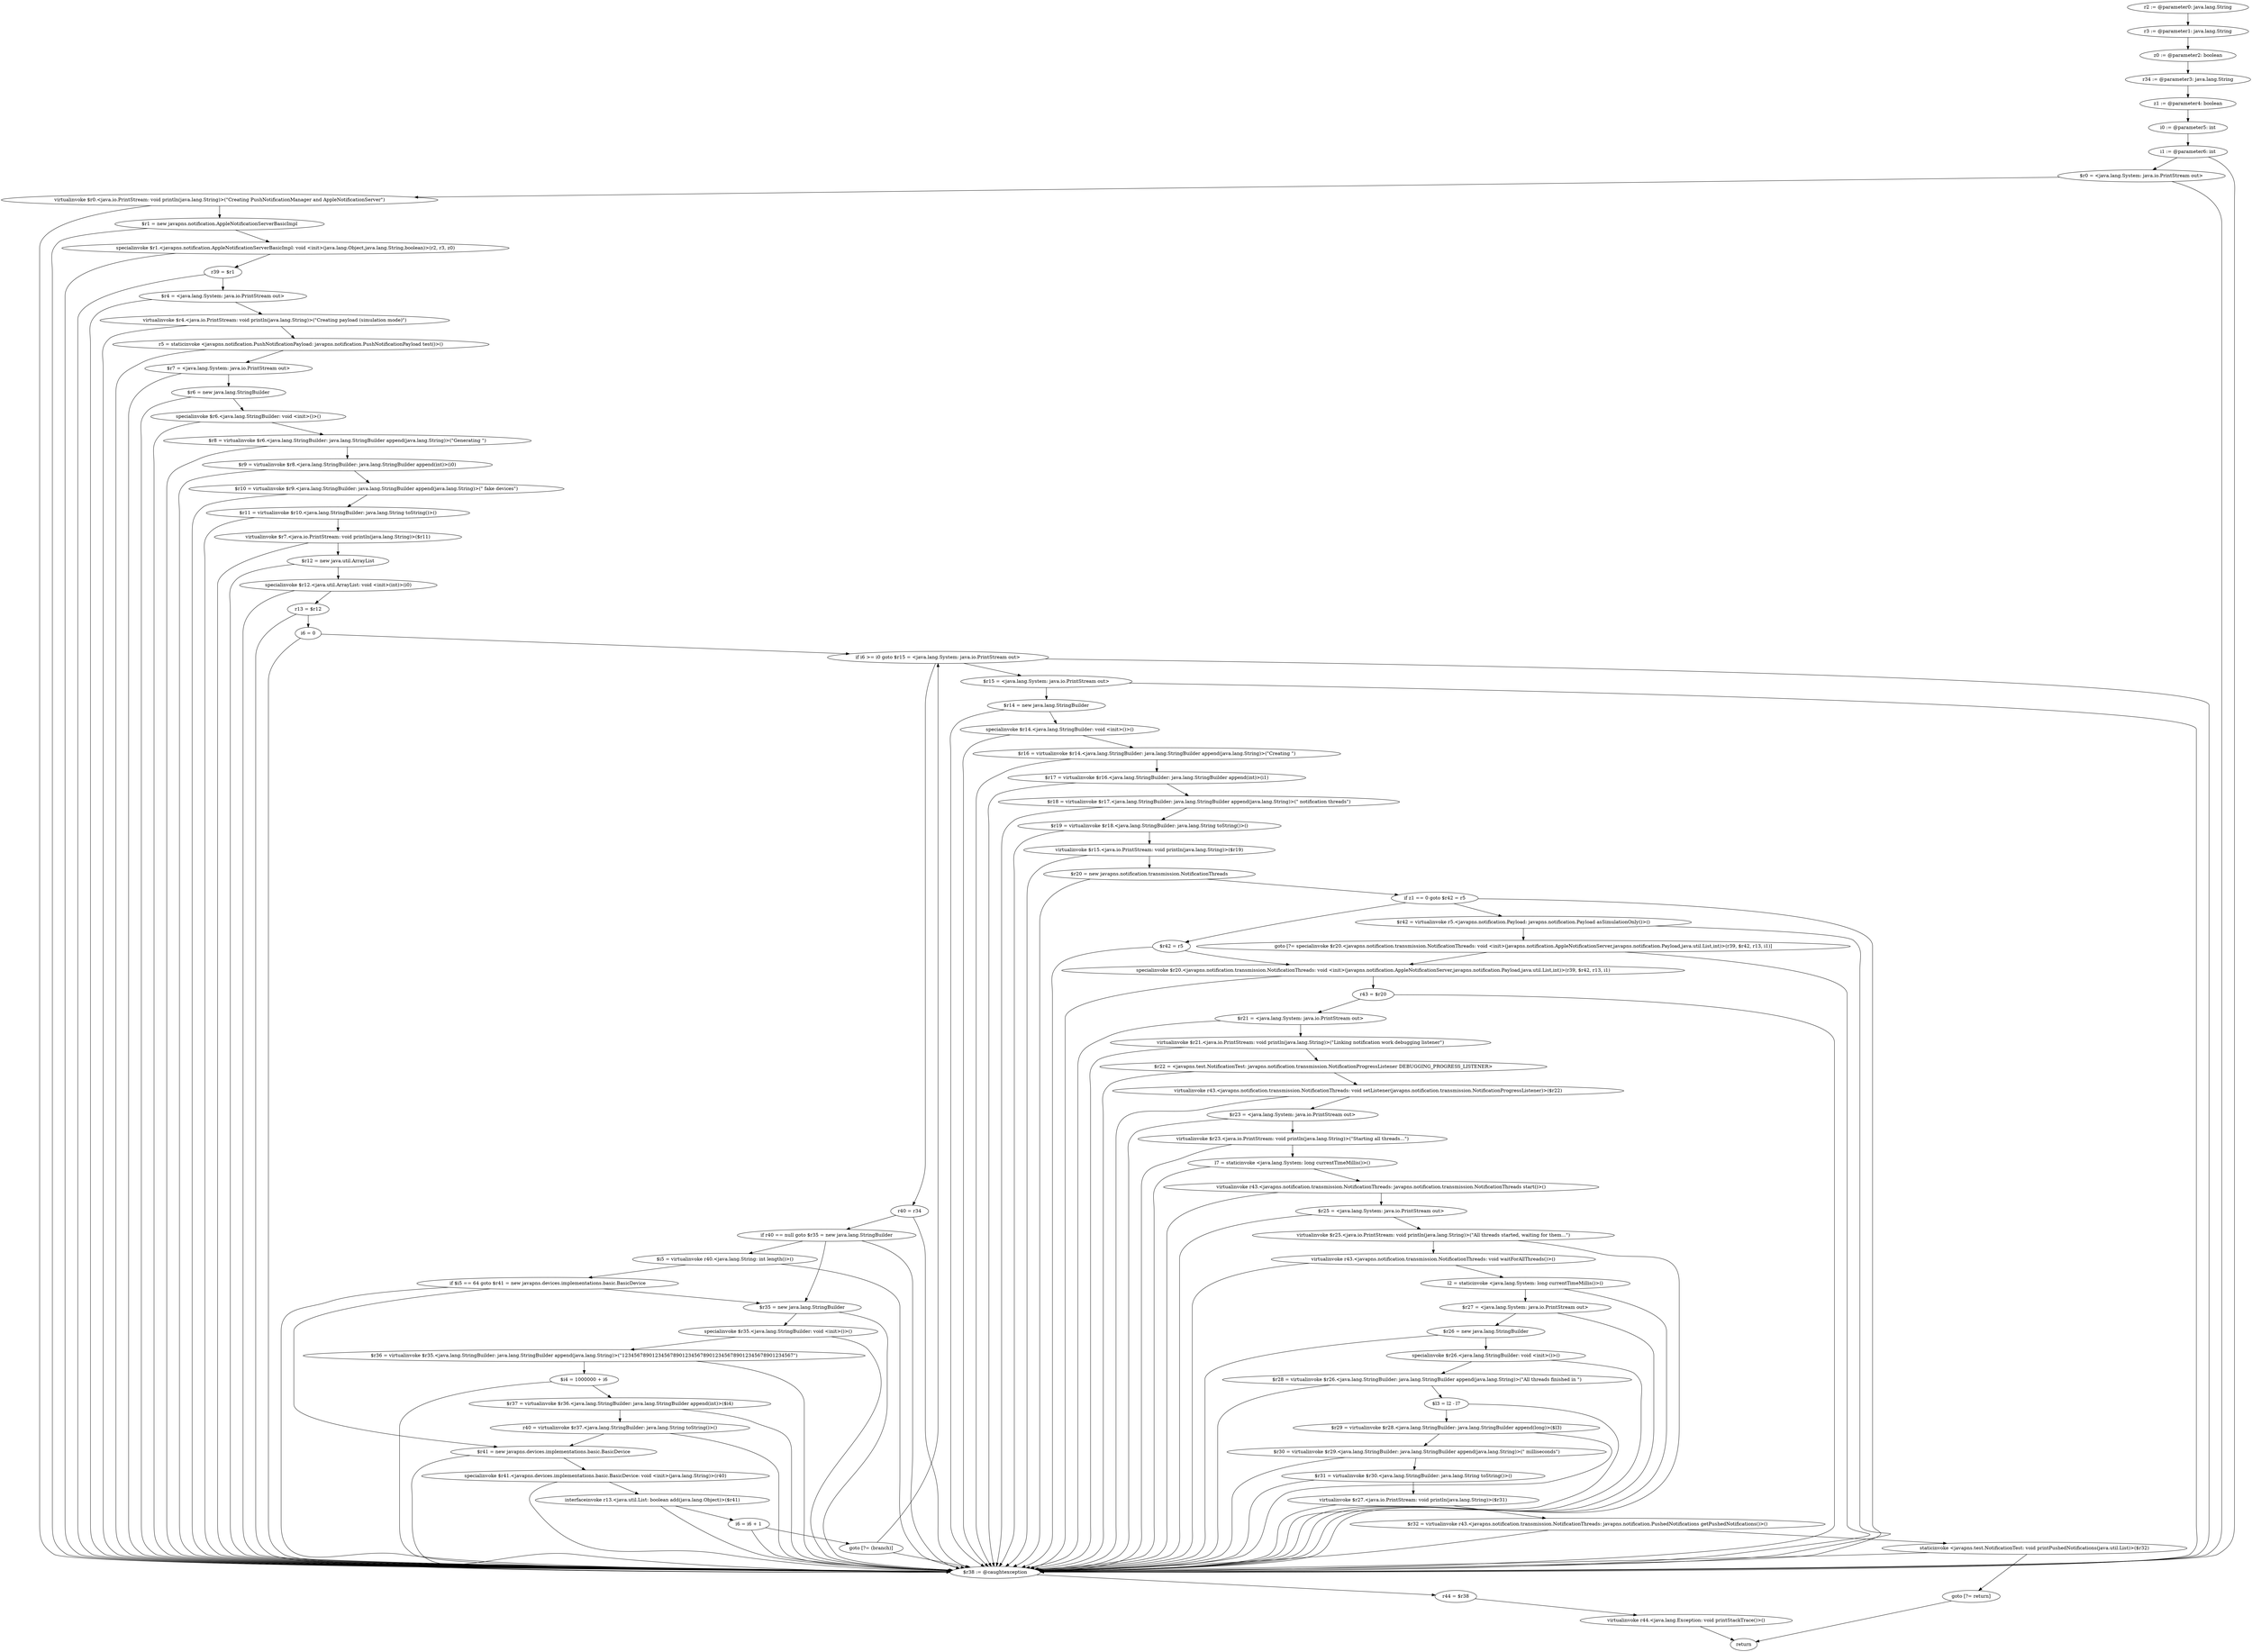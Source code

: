 digraph "unitGraph" {
    "r2 := @parameter0: java.lang.String"
    "r3 := @parameter1: java.lang.String"
    "z0 := @parameter2: boolean"
    "r34 := @parameter3: java.lang.String"
    "z1 := @parameter4: boolean"
    "i0 := @parameter5: int"
    "i1 := @parameter6: int"
    "$r0 = <java.lang.System: java.io.PrintStream out>"
    "virtualinvoke $r0.<java.io.PrintStream: void println(java.lang.String)>(\"Creating PushNotificationManager and AppleNotificationServer\")"
    "$r1 = new javapns.notification.AppleNotificationServerBasicImpl"
    "specialinvoke $r1.<javapns.notification.AppleNotificationServerBasicImpl: void <init>(java.lang.Object,java.lang.String,boolean)>(r2, r3, z0)"
    "r39 = $r1"
    "$r4 = <java.lang.System: java.io.PrintStream out>"
    "virtualinvoke $r4.<java.io.PrintStream: void println(java.lang.String)>(\"Creating payload (simulation mode)\")"
    "r5 = staticinvoke <javapns.notification.PushNotificationPayload: javapns.notification.PushNotificationPayload test()>()"
    "$r7 = <java.lang.System: java.io.PrintStream out>"
    "$r6 = new java.lang.StringBuilder"
    "specialinvoke $r6.<java.lang.StringBuilder: void <init>()>()"
    "$r8 = virtualinvoke $r6.<java.lang.StringBuilder: java.lang.StringBuilder append(java.lang.String)>(\"Generating \")"
    "$r9 = virtualinvoke $r8.<java.lang.StringBuilder: java.lang.StringBuilder append(int)>(i0)"
    "$r10 = virtualinvoke $r9.<java.lang.StringBuilder: java.lang.StringBuilder append(java.lang.String)>(\" fake devices\")"
    "$r11 = virtualinvoke $r10.<java.lang.StringBuilder: java.lang.String toString()>()"
    "virtualinvoke $r7.<java.io.PrintStream: void println(java.lang.String)>($r11)"
    "$r12 = new java.util.ArrayList"
    "specialinvoke $r12.<java.util.ArrayList: void <init>(int)>(i0)"
    "r13 = $r12"
    "i6 = 0"
    "if i6 >= i0 goto $r15 = <java.lang.System: java.io.PrintStream out>"
    "r40 = r34"
    "if r40 == null goto $r35 = new java.lang.StringBuilder"
    "$i5 = virtualinvoke r40.<java.lang.String: int length()>()"
    "if $i5 == 64 goto $r41 = new javapns.devices.implementations.basic.BasicDevice"
    "$r35 = new java.lang.StringBuilder"
    "specialinvoke $r35.<java.lang.StringBuilder: void <init>()>()"
    "$r36 = virtualinvoke $r35.<java.lang.StringBuilder: java.lang.StringBuilder append(java.lang.String)>(\"123456789012345678901234567890123456789012345678901234567\")"
    "$i4 = 1000000 + i6"
    "$r37 = virtualinvoke $r36.<java.lang.StringBuilder: java.lang.StringBuilder append(int)>($i4)"
    "r40 = virtualinvoke $r37.<java.lang.StringBuilder: java.lang.String toString()>()"
    "$r41 = new javapns.devices.implementations.basic.BasicDevice"
    "specialinvoke $r41.<javapns.devices.implementations.basic.BasicDevice: void <init>(java.lang.String)>(r40)"
    "interfaceinvoke r13.<java.util.List: boolean add(java.lang.Object)>($r41)"
    "i6 = i6 + 1"
    "goto [?= (branch)]"
    "$r15 = <java.lang.System: java.io.PrintStream out>"
    "$r14 = new java.lang.StringBuilder"
    "specialinvoke $r14.<java.lang.StringBuilder: void <init>()>()"
    "$r16 = virtualinvoke $r14.<java.lang.StringBuilder: java.lang.StringBuilder append(java.lang.String)>(\"Creating \")"
    "$r17 = virtualinvoke $r16.<java.lang.StringBuilder: java.lang.StringBuilder append(int)>(i1)"
    "$r18 = virtualinvoke $r17.<java.lang.StringBuilder: java.lang.StringBuilder append(java.lang.String)>(\" notification threads\")"
    "$r19 = virtualinvoke $r18.<java.lang.StringBuilder: java.lang.String toString()>()"
    "virtualinvoke $r15.<java.io.PrintStream: void println(java.lang.String)>($r19)"
    "$r20 = new javapns.notification.transmission.NotificationThreads"
    "if z1 == 0 goto $r42 = r5"
    "$r42 = virtualinvoke r5.<javapns.notification.Payload: javapns.notification.Payload asSimulationOnly()>()"
    "goto [?= specialinvoke $r20.<javapns.notification.transmission.NotificationThreads: void <init>(javapns.notification.AppleNotificationServer,javapns.notification.Payload,java.util.List,int)>(r39, $r42, r13, i1)]"
    "$r42 = r5"
    "specialinvoke $r20.<javapns.notification.transmission.NotificationThreads: void <init>(javapns.notification.AppleNotificationServer,javapns.notification.Payload,java.util.List,int)>(r39, $r42, r13, i1)"
    "r43 = $r20"
    "$r21 = <java.lang.System: java.io.PrintStream out>"
    "virtualinvoke $r21.<java.io.PrintStream: void println(java.lang.String)>(\"Linking notification work debugging listener\")"
    "$r22 = <javapns.test.NotificationTest: javapns.notification.transmission.NotificationProgressListener DEBUGGING_PROGRESS_LISTENER>"
    "virtualinvoke r43.<javapns.notification.transmission.NotificationThreads: void setListener(javapns.notification.transmission.NotificationProgressListener)>($r22)"
    "$r23 = <java.lang.System: java.io.PrintStream out>"
    "virtualinvoke $r23.<java.io.PrintStream: void println(java.lang.String)>(\"Starting all threads...\")"
    "l7 = staticinvoke <java.lang.System: long currentTimeMillis()>()"
    "virtualinvoke r43.<javapns.notification.transmission.NotificationThreads: javapns.notification.transmission.NotificationThreads start()>()"
    "$r25 = <java.lang.System: java.io.PrintStream out>"
    "virtualinvoke $r25.<java.io.PrintStream: void println(java.lang.String)>(\"All threads started, waiting for them...\")"
    "virtualinvoke r43.<javapns.notification.transmission.NotificationThreads: void waitForAllThreads()>()"
    "l2 = staticinvoke <java.lang.System: long currentTimeMillis()>()"
    "$r27 = <java.lang.System: java.io.PrintStream out>"
    "$r26 = new java.lang.StringBuilder"
    "specialinvoke $r26.<java.lang.StringBuilder: void <init>()>()"
    "$r28 = virtualinvoke $r26.<java.lang.StringBuilder: java.lang.StringBuilder append(java.lang.String)>(\"All threads finished in \")"
    "$l3 = l2 - l7"
    "$r29 = virtualinvoke $r28.<java.lang.StringBuilder: java.lang.StringBuilder append(long)>($l3)"
    "$r30 = virtualinvoke $r29.<java.lang.StringBuilder: java.lang.StringBuilder append(java.lang.String)>(\" milliseconds\")"
    "$r31 = virtualinvoke $r30.<java.lang.StringBuilder: java.lang.String toString()>()"
    "virtualinvoke $r27.<java.io.PrintStream: void println(java.lang.String)>($r31)"
    "$r32 = virtualinvoke r43.<javapns.notification.transmission.NotificationThreads: javapns.notification.PushedNotifications getPushedNotifications()>()"
    "staticinvoke <javapns.test.NotificationTest: void printPushedNotifications(java.util.List)>($r32)"
    "goto [?= return]"
    "$r38 := @caughtexception"
    "r44 = $r38"
    "virtualinvoke r44.<java.lang.Exception: void printStackTrace()>()"
    "return"
    "r2 := @parameter0: java.lang.String"->"r3 := @parameter1: java.lang.String";
    "r3 := @parameter1: java.lang.String"->"z0 := @parameter2: boolean";
    "z0 := @parameter2: boolean"->"r34 := @parameter3: java.lang.String";
    "r34 := @parameter3: java.lang.String"->"z1 := @parameter4: boolean";
    "z1 := @parameter4: boolean"->"i0 := @parameter5: int";
    "i0 := @parameter5: int"->"i1 := @parameter6: int";
    "i1 := @parameter6: int"->"$r0 = <java.lang.System: java.io.PrintStream out>";
    "i1 := @parameter6: int"->"$r38 := @caughtexception";
    "$r0 = <java.lang.System: java.io.PrintStream out>"->"virtualinvoke $r0.<java.io.PrintStream: void println(java.lang.String)>(\"Creating PushNotificationManager and AppleNotificationServer\")";
    "$r0 = <java.lang.System: java.io.PrintStream out>"->"$r38 := @caughtexception";
    "virtualinvoke $r0.<java.io.PrintStream: void println(java.lang.String)>(\"Creating PushNotificationManager and AppleNotificationServer\")"->"$r1 = new javapns.notification.AppleNotificationServerBasicImpl";
    "virtualinvoke $r0.<java.io.PrintStream: void println(java.lang.String)>(\"Creating PushNotificationManager and AppleNotificationServer\")"->"$r38 := @caughtexception";
    "$r1 = new javapns.notification.AppleNotificationServerBasicImpl"->"specialinvoke $r1.<javapns.notification.AppleNotificationServerBasicImpl: void <init>(java.lang.Object,java.lang.String,boolean)>(r2, r3, z0)";
    "$r1 = new javapns.notification.AppleNotificationServerBasicImpl"->"$r38 := @caughtexception";
    "specialinvoke $r1.<javapns.notification.AppleNotificationServerBasicImpl: void <init>(java.lang.Object,java.lang.String,boolean)>(r2, r3, z0)"->"r39 = $r1";
    "specialinvoke $r1.<javapns.notification.AppleNotificationServerBasicImpl: void <init>(java.lang.Object,java.lang.String,boolean)>(r2, r3, z0)"->"$r38 := @caughtexception";
    "r39 = $r1"->"$r4 = <java.lang.System: java.io.PrintStream out>";
    "r39 = $r1"->"$r38 := @caughtexception";
    "$r4 = <java.lang.System: java.io.PrintStream out>"->"virtualinvoke $r4.<java.io.PrintStream: void println(java.lang.String)>(\"Creating payload (simulation mode)\")";
    "$r4 = <java.lang.System: java.io.PrintStream out>"->"$r38 := @caughtexception";
    "virtualinvoke $r4.<java.io.PrintStream: void println(java.lang.String)>(\"Creating payload (simulation mode)\")"->"r5 = staticinvoke <javapns.notification.PushNotificationPayload: javapns.notification.PushNotificationPayload test()>()";
    "virtualinvoke $r4.<java.io.PrintStream: void println(java.lang.String)>(\"Creating payload (simulation mode)\")"->"$r38 := @caughtexception";
    "r5 = staticinvoke <javapns.notification.PushNotificationPayload: javapns.notification.PushNotificationPayload test()>()"->"$r7 = <java.lang.System: java.io.PrintStream out>";
    "r5 = staticinvoke <javapns.notification.PushNotificationPayload: javapns.notification.PushNotificationPayload test()>()"->"$r38 := @caughtexception";
    "$r7 = <java.lang.System: java.io.PrintStream out>"->"$r6 = new java.lang.StringBuilder";
    "$r7 = <java.lang.System: java.io.PrintStream out>"->"$r38 := @caughtexception";
    "$r6 = new java.lang.StringBuilder"->"specialinvoke $r6.<java.lang.StringBuilder: void <init>()>()";
    "$r6 = new java.lang.StringBuilder"->"$r38 := @caughtexception";
    "specialinvoke $r6.<java.lang.StringBuilder: void <init>()>()"->"$r8 = virtualinvoke $r6.<java.lang.StringBuilder: java.lang.StringBuilder append(java.lang.String)>(\"Generating \")";
    "specialinvoke $r6.<java.lang.StringBuilder: void <init>()>()"->"$r38 := @caughtexception";
    "$r8 = virtualinvoke $r6.<java.lang.StringBuilder: java.lang.StringBuilder append(java.lang.String)>(\"Generating \")"->"$r9 = virtualinvoke $r8.<java.lang.StringBuilder: java.lang.StringBuilder append(int)>(i0)";
    "$r8 = virtualinvoke $r6.<java.lang.StringBuilder: java.lang.StringBuilder append(java.lang.String)>(\"Generating \")"->"$r38 := @caughtexception";
    "$r9 = virtualinvoke $r8.<java.lang.StringBuilder: java.lang.StringBuilder append(int)>(i0)"->"$r10 = virtualinvoke $r9.<java.lang.StringBuilder: java.lang.StringBuilder append(java.lang.String)>(\" fake devices\")";
    "$r9 = virtualinvoke $r8.<java.lang.StringBuilder: java.lang.StringBuilder append(int)>(i0)"->"$r38 := @caughtexception";
    "$r10 = virtualinvoke $r9.<java.lang.StringBuilder: java.lang.StringBuilder append(java.lang.String)>(\" fake devices\")"->"$r11 = virtualinvoke $r10.<java.lang.StringBuilder: java.lang.String toString()>()";
    "$r10 = virtualinvoke $r9.<java.lang.StringBuilder: java.lang.StringBuilder append(java.lang.String)>(\" fake devices\")"->"$r38 := @caughtexception";
    "$r11 = virtualinvoke $r10.<java.lang.StringBuilder: java.lang.String toString()>()"->"virtualinvoke $r7.<java.io.PrintStream: void println(java.lang.String)>($r11)";
    "$r11 = virtualinvoke $r10.<java.lang.StringBuilder: java.lang.String toString()>()"->"$r38 := @caughtexception";
    "virtualinvoke $r7.<java.io.PrintStream: void println(java.lang.String)>($r11)"->"$r12 = new java.util.ArrayList";
    "virtualinvoke $r7.<java.io.PrintStream: void println(java.lang.String)>($r11)"->"$r38 := @caughtexception";
    "$r12 = new java.util.ArrayList"->"specialinvoke $r12.<java.util.ArrayList: void <init>(int)>(i0)";
    "$r12 = new java.util.ArrayList"->"$r38 := @caughtexception";
    "specialinvoke $r12.<java.util.ArrayList: void <init>(int)>(i0)"->"r13 = $r12";
    "specialinvoke $r12.<java.util.ArrayList: void <init>(int)>(i0)"->"$r38 := @caughtexception";
    "r13 = $r12"->"i6 = 0";
    "r13 = $r12"->"$r38 := @caughtexception";
    "i6 = 0"->"if i6 >= i0 goto $r15 = <java.lang.System: java.io.PrintStream out>";
    "i6 = 0"->"$r38 := @caughtexception";
    "if i6 >= i0 goto $r15 = <java.lang.System: java.io.PrintStream out>"->"r40 = r34";
    "if i6 >= i0 goto $r15 = <java.lang.System: java.io.PrintStream out>"->"$r15 = <java.lang.System: java.io.PrintStream out>";
    "if i6 >= i0 goto $r15 = <java.lang.System: java.io.PrintStream out>"->"$r38 := @caughtexception";
    "r40 = r34"->"if r40 == null goto $r35 = new java.lang.StringBuilder";
    "r40 = r34"->"$r38 := @caughtexception";
    "if r40 == null goto $r35 = new java.lang.StringBuilder"->"$i5 = virtualinvoke r40.<java.lang.String: int length()>()";
    "if r40 == null goto $r35 = new java.lang.StringBuilder"->"$r35 = new java.lang.StringBuilder";
    "if r40 == null goto $r35 = new java.lang.StringBuilder"->"$r38 := @caughtexception";
    "$i5 = virtualinvoke r40.<java.lang.String: int length()>()"->"if $i5 == 64 goto $r41 = new javapns.devices.implementations.basic.BasicDevice";
    "$i5 = virtualinvoke r40.<java.lang.String: int length()>()"->"$r38 := @caughtexception";
    "if $i5 == 64 goto $r41 = new javapns.devices.implementations.basic.BasicDevice"->"$r35 = new java.lang.StringBuilder";
    "if $i5 == 64 goto $r41 = new javapns.devices.implementations.basic.BasicDevice"->"$r41 = new javapns.devices.implementations.basic.BasicDevice";
    "if $i5 == 64 goto $r41 = new javapns.devices.implementations.basic.BasicDevice"->"$r38 := @caughtexception";
    "$r35 = new java.lang.StringBuilder"->"specialinvoke $r35.<java.lang.StringBuilder: void <init>()>()";
    "$r35 = new java.lang.StringBuilder"->"$r38 := @caughtexception";
    "specialinvoke $r35.<java.lang.StringBuilder: void <init>()>()"->"$r36 = virtualinvoke $r35.<java.lang.StringBuilder: java.lang.StringBuilder append(java.lang.String)>(\"123456789012345678901234567890123456789012345678901234567\")";
    "specialinvoke $r35.<java.lang.StringBuilder: void <init>()>()"->"$r38 := @caughtexception";
    "$r36 = virtualinvoke $r35.<java.lang.StringBuilder: java.lang.StringBuilder append(java.lang.String)>(\"123456789012345678901234567890123456789012345678901234567\")"->"$i4 = 1000000 + i6";
    "$r36 = virtualinvoke $r35.<java.lang.StringBuilder: java.lang.StringBuilder append(java.lang.String)>(\"123456789012345678901234567890123456789012345678901234567\")"->"$r38 := @caughtexception";
    "$i4 = 1000000 + i6"->"$r37 = virtualinvoke $r36.<java.lang.StringBuilder: java.lang.StringBuilder append(int)>($i4)";
    "$i4 = 1000000 + i6"->"$r38 := @caughtexception";
    "$r37 = virtualinvoke $r36.<java.lang.StringBuilder: java.lang.StringBuilder append(int)>($i4)"->"r40 = virtualinvoke $r37.<java.lang.StringBuilder: java.lang.String toString()>()";
    "$r37 = virtualinvoke $r36.<java.lang.StringBuilder: java.lang.StringBuilder append(int)>($i4)"->"$r38 := @caughtexception";
    "r40 = virtualinvoke $r37.<java.lang.StringBuilder: java.lang.String toString()>()"->"$r41 = new javapns.devices.implementations.basic.BasicDevice";
    "r40 = virtualinvoke $r37.<java.lang.StringBuilder: java.lang.String toString()>()"->"$r38 := @caughtexception";
    "$r41 = new javapns.devices.implementations.basic.BasicDevice"->"specialinvoke $r41.<javapns.devices.implementations.basic.BasicDevice: void <init>(java.lang.String)>(r40)";
    "$r41 = new javapns.devices.implementations.basic.BasicDevice"->"$r38 := @caughtexception";
    "specialinvoke $r41.<javapns.devices.implementations.basic.BasicDevice: void <init>(java.lang.String)>(r40)"->"interfaceinvoke r13.<java.util.List: boolean add(java.lang.Object)>($r41)";
    "specialinvoke $r41.<javapns.devices.implementations.basic.BasicDevice: void <init>(java.lang.String)>(r40)"->"$r38 := @caughtexception";
    "interfaceinvoke r13.<java.util.List: boolean add(java.lang.Object)>($r41)"->"i6 = i6 + 1";
    "interfaceinvoke r13.<java.util.List: boolean add(java.lang.Object)>($r41)"->"$r38 := @caughtexception";
    "i6 = i6 + 1"->"goto [?= (branch)]";
    "i6 = i6 + 1"->"$r38 := @caughtexception";
    "goto [?= (branch)]"->"if i6 >= i0 goto $r15 = <java.lang.System: java.io.PrintStream out>";
    "goto [?= (branch)]"->"$r38 := @caughtexception";
    "$r15 = <java.lang.System: java.io.PrintStream out>"->"$r14 = new java.lang.StringBuilder";
    "$r15 = <java.lang.System: java.io.PrintStream out>"->"$r38 := @caughtexception";
    "$r14 = new java.lang.StringBuilder"->"specialinvoke $r14.<java.lang.StringBuilder: void <init>()>()";
    "$r14 = new java.lang.StringBuilder"->"$r38 := @caughtexception";
    "specialinvoke $r14.<java.lang.StringBuilder: void <init>()>()"->"$r16 = virtualinvoke $r14.<java.lang.StringBuilder: java.lang.StringBuilder append(java.lang.String)>(\"Creating \")";
    "specialinvoke $r14.<java.lang.StringBuilder: void <init>()>()"->"$r38 := @caughtexception";
    "$r16 = virtualinvoke $r14.<java.lang.StringBuilder: java.lang.StringBuilder append(java.lang.String)>(\"Creating \")"->"$r17 = virtualinvoke $r16.<java.lang.StringBuilder: java.lang.StringBuilder append(int)>(i1)";
    "$r16 = virtualinvoke $r14.<java.lang.StringBuilder: java.lang.StringBuilder append(java.lang.String)>(\"Creating \")"->"$r38 := @caughtexception";
    "$r17 = virtualinvoke $r16.<java.lang.StringBuilder: java.lang.StringBuilder append(int)>(i1)"->"$r18 = virtualinvoke $r17.<java.lang.StringBuilder: java.lang.StringBuilder append(java.lang.String)>(\" notification threads\")";
    "$r17 = virtualinvoke $r16.<java.lang.StringBuilder: java.lang.StringBuilder append(int)>(i1)"->"$r38 := @caughtexception";
    "$r18 = virtualinvoke $r17.<java.lang.StringBuilder: java.lang.StringBuilder append(java.lang.String)>(\" notification threads\")"->"$r19 = virtualinvoke $r18.<java.lang.StringBuilder: java.lang.String toString()>()";
    "$r18 = virtualinvoke $r17.<java.lang.StringBuilder: java.lang.StringBuilder append(java.lang.String)>(\" notification threads\")"->"$r38 := @caughtexception";
    "$r19 = virtualinvoke $r18.<java.lang.StringBuilder: java.lang.String toString()>()"->"virtualinvoke $r15.<java.io.PrintStream: void println(java.lang.String)>($r19)";
    "$r19 = virtualinvoke $r18.<java.lang.StringBuilder: java.lang.String toString()>()"->"$r38 := @caughtexception";
    "virtualinvoke $r15.<java.io.PrintStream: void println(java.lang.String)>($r19)"->"$r20 = new javapns.notification.transmission.NotificationThreads";
    "virtualinvoke $r15.<java.io.PrintStream: void println(java.lang.String)>($r19)"->"$r38 := @caughtexception";
    "$r20 = new javapns.notification.transmission.NotificationThreads"->"if z1 == 0 goto $r42 = r5";
    "$r20 = new javapns.notification.transmission.NotificationThreads"->"$r38 := @caughtexception";
    "if z1 == 0 goto $r42 = r5"->"$r42 = virtualinvoke r5.<javapns.notification.Payload: javapns.notification.Payload asSimulationOnly()>()";
    "if z1 == 0 goto $r42 = r5"->"$r42 = r5";
    "if z1 == 0 goto $r42 = r5"->"$r38 := @caughtexception";
    "$r42 = virtualinvoke r5.<javapns.notification.Payload: javapns.notification.Payload asSimulationOnly()>()"->"goto [?= specialinvoke $r20.<javapns.notification.transmission.NotificationThreads: void <init>(javapns.notification.AppleNotificationServer,javapns.notification.Payload,java.util.List,int)>(r39, $r42, r13, i1)]";
    "$r42 = virtualinvoke r5.<javapns.notification.Payload: javapns.notification.Payload asSimulationOnly()>()"->"$r38 := @caughtexception";
    "goto [?= specialinvoke $r20.<javapns.notification.transmission.NotificationThreads: void <init>(javapns.notification.AppleNotificationServer,javapns.notification.Payload,java.util.List,int)>(r39, $r42, r13, i1)]"->"specialinvoke $r20.<javapns.notification.transmission.NotificationThreads: void <init>(javapns.notification.AppleNotificationServer,javapns.notification.Payload,java.util.List,int)>(r39, $r42, r13, i1)";
    "goto [?= specialinvoke $r20.<javapns.notification.transmission.NotificationThreads: void <init>(javapns.notification.AppleNotificationServer,javapns.notification.Payload,java.util.List,int)>(r39, $r42, r13, i1)]"->"$r38 := @caughtexception";
    "$r42 = r5"->"specialinvoke $r20.<javapns.notification.transmission.NotificationThreads: void <init>(javapns.notification.AppleNotificationServer,javapns.notification.Payload,java.util.List,int)>(r39, $r42, r13, i1)";
    "$r42 = r5"->"$r38 := @caughtexception";
    "specialinvoke $r20.<javapns.notification.transmission.NotificationThreads: void <init>(javapns.notification.AppleNotificationServer,javapns.notification.Payload,java.util.List,int)>(r39, $r42, r13, i1)"->"r43 = $r20";
    "specialinvoke $r20.<javapns.notification.transmission.NotificationThreads: void <init>(javapns.notification.AppleNotificationServer,javapns.notification.Payload,java.util.List,int)>(r39, $r42, r13, i1)"->"$r38 := @caughtexception";
    "r43 = $r20"->"$r21 = <java.lang.System: java.io.PrintStream out>";
    "r43 = $r20"->"$r38 := @caughtexception";
    "$r21 = <java.lang.System: java.io.PrintStream out>"->"virtualinvoke $r21.<java.io.PrintStream: void println(java.lang.String)>(\"Linking notification work debugging listener\")";
    "$r21 = <java.lang.System: java.io.PrintStream out>"->"$r38 := @caughtexception";
    "virtualinvoke $r21.<java.io.PrintStream: void println(java.lang.String)>(\"Linking notification work debugging listener\")"->"$r22 = <javapns.test.NotificationTest: javapns.notification.transmission.NotificationProgressListener DEBUGGING_PROGRESS_LISTENER>";
    "virtualinvoke $r21.<java.io.PrintStream: void println(java.lang.String)>(\"Linking notification work debugging listener\")"->"$r38 := @caughtexception";
    "$r22 = <javapns.test.NotificationTest: javapns.notification.transmission.NotificationProgressListener DEBUGGING_PROGRESS_LISTENER>"->"virtualinvoke r43.<javapns.notification.transmission.NotificationThreads: void setListener(javapns.notification.transmission.NotificationProgressListener)>($r22)";
    "$r22 = <javapns.test.NotificationTest: javapns.notification.transmission.NotificationProgressListener DEBUGGING_PROGRESS_LISTENER>"->"$r38 := @caughtexception";
    "virtualinvoke r43.<javapns.notification.transmission.NotificationThreads: void setListener(javapns.notification.transmission.NotificationProgressListener)>($r22)"->"$r23 = <java.lang.System: java.io.PrintStream out>";
    "virtualinvoke r43.<javapns.notification.transmission.NotificationThreads: void setListener(javapns.notification.transmission.NotificationProgressListener)>($r22)"->"$r38 := @caughtexception";
    "$r23 = <java.lang.System: java.io.PrintStream out>"->"virtualinvoke $r23.<java.io.PrintStream: void println(java.lang.String)>(\"Starting all threads...\")";
    "$r23 = <java.lang.System: java.io.PrintStream out>"->"$r38 := @caughtexception";
    "virtualinvoke $r23.<java.io.PrintStream: void println(java.lang.String)>(\"Starting all threads...\")"->"l7 = staticinvoke <java.lang.System: long currentTimeMillis()>()";
    "virtualinvoke $r23.<java.io.PrintStream: void println(java.lang.String)>(\"Starting all threads...\")"->"$r38 := @caughtexception";
    "l7 = staticinvoke <java.lang.System: long currentTimeMillis()>()"->"virtualinvoke r43.<javapns.notification.transmission.NotificationThreads: javapns.notification.transmission.NotificationThreads start()>()";
    "l7 = staticinvoke <java.lang.System: long currentTimeMillis()>()"->"$r38 := @caughtexception";
    "virtualinvoke r43.<javapns.notification.transmission.NotificationThreads: javapns.notification.transmission.NotificationThreads start()>()"->"$r25 = <java.lang.System: java.io.PrintStream out>";
    "virtualinvoke r43.<javapns.notification.transmission.NotificationThreads: javapns.notification.transmission.NotificationThreads start()>()"->"$r38 := @caughtexception";
    "$r25 = <java.lang.System: java.io.PrintStream out>"->"virtualinvoke $r25.<java.io.PrintStream: void println(java.lang.String)>(\"All threads started, waiting for them...\")";
    "$r25 = <java.lang.System: java.io.PrintStream out>"->"$r38 := @caughtexception";
    "virtualinvoke $r25.<java.io.PrintStream: void println(java.lang.String)>(\"All threads started, waiting for them...\")"->"virtualinvoke r43.<javapns.notification.transmission.NotificationThreads: void waitForAllThreads()>()";
    "virtualinvoke $r25.<java.io.PrintStream: void println(java.lang.String)>(\"All threads started, waiting for them...\")"->"$r38 := @caughtexception";
    "virtualinvoke r43.<javapns.notification.transmission.NotificationThreads: void waitForAllThreads()>()"->"l2 = staticinvoke <java.lang.System: long currentTimeMillis()>()";
    "virtualinvoke r43.<javapns.notification.transmission.NotificationThreads: void waitForAllThreads()>()"->"$r38 := @caughtexception";
    "l2 = staticinvoke <java.lang.System: long currentTimeMillis()>()"->"$r27 = <java.lang.System: java.io.PrintStream out>";
    "l2 = staticinvoke <java.lang.System: long currentTimeMillis()>()"->"$r38 := @caughtexception";
    "$r27 = <java.lang.System: java.io.PrintStream out>"->"$r26 = new java.lang.StringBuilder";
    "$r27 = <java.lang.System: java.io.PrintStream out>"->"$r38 := @caughtexception";
    "$r26 = new java.lang.StringBuilder"->"specialinvoke $r26.<java.lang.StringBuilder: void <init>()>()";
    "$r26 = new java.lang.StringBuilder"->"$r38 := @caughtexception";
    "specialinvoke $r26.<java.lang.StringBuilder: void <init>()>()"->"$r28 = virtualinvoke $r26.<java.lang.StringBuilder: java.lang.StringBuilder append(java.lang.String)>(\"All threads finished in \")";
    "specialinvoke $r26.<java.lang.StringBuilder: void <init>()>()"->"$r38 := @caughtexception";
    "$r28 = virtualinvoke $r26.<java.lang.StringBuilder: java.lang.StringBuilder append(java.lang.String)>(\"All threads finished in \")"->"$l3 = l2 - l7";
    "$r28 = virtualinvoke $r26.<java.lang.StringBuilder: java.lang.StringBuilder append(java.lang.String)>(\"All threads finished in \")"->"$r38 := @caughtexception";
    "$l3 = l2 - l7"->"$r29 = virtualinvoke $r28.<java.lang.StringBuilder: java.lang.StringBuilder append(long)>($l3)";
    "$l3 = l2 - l7"->"$r38 := @caughtexception";
    "$r29 = virtualinvoke $r28.<java.lang.StringBuilder: java.lang.StringBuilder append(long)>($l3)"->"$r30 = virtualinvoke $r29.<java.lang.StringBuilder: java.lang.StringBuilder append(java.lang.String)>(\" milliseconds\")";
    "$r29 = virtualinvoke $r28.<java.lang.StringBuilder: java.lang.StringBuilder append(long)>($l3)"->"$r38 := @caughtexception";
    "$r30 = virtualinvoke $r29.<java.lang.StringBuilder: java.lang.StringBuilder append(java.lang.String)>(\" milliseconds\")"->"$r31 = virtualinvoke $r30.<java.lang.StringBuilder: java.lang.String toString()>()";
    "$r30 = virtualinvoke $r29.<java.lang.StringBuilder: java.lang.StringBuilder append(java.lang.String)>(\" milliseconds\")"->"$r38 := @caughtexception";
    "$r31 = virtualinvoke $r30.<java.lang.StringBuilder: java.lang.String toString()>()"->"virtualinvoke $r27.<java.io.PrintStream: void println(java.lang.String)>($r31)";
    "$r31 = virtualinvoke $r30.<java.lang.StringBuilder: java.lang.String toString()>()"->"$r38 := @caughtexception";
    "virtualinvoke $r27.<java.io.PrintStream: void println(java.lang.String)>($r31)"->"$r32 = virtualinvoke r43.<javapns.notification.transmission.NotificationThreads: javapns.notification.PushedNotifications getPushedNotifications()>()";
    "virtualinvoke $r27.<java.io.PrintStream: void println(java.lang.String)>($r31)"->"$r38 := @caughtexception";
    "$r32 = virtualinvoke r43.<javapns.notification.transmission.NotificationThreads: javapns.notification.PushedNotifications getPushedNotifications()>()"->"staticinvoke <javapns.test.NotificationTest: void printPushedNotifications(java.util.List)>($r32)";
    "$r32 = virtualinvoke r43.<javapns.notification.transmission.NotificationThreads: javapns.notification.PushedNotifications getPushedNotifications()>()"->"$r38 := @caughtexception";
    "staticinvoke <javapns.test.NotificationTest: void printPushedNotifications(java.util.List)>($r32)"->"goto [?= return]";
    "staticinvoke <javapns.test.NotificationTest: void printPushedNotifications(java.util.List)>($r32)"->"$r38 := @caughtexception";
    "goto [?= return]"->"return";
    "$r38 := @caughtexception"->"r44 = $r38";
    "r44 = $r38"->"virtualinvoke r44.<java.lang.Exception: void printStackTrace()>()";
    "virtualinvoke r44.<java.lang.Exception: void printStackTrace()>()"->"return";
}
